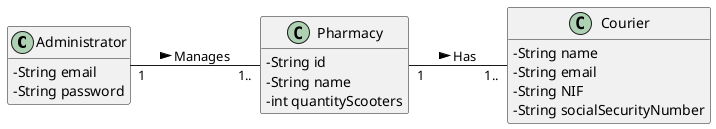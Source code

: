 @startuml
skinparam classAttributeIconSize 0
hide methods
left to right direction


class Administrator {
  -String email
  -String password
}


class Pharmacy {
  -String id
  -String name
  -int quantityScooters
  }

class Courier {
  -String name
  -String email
  -String NIF
  -String socialSecurityNumber
}


  
Pharmacy "1" -- "1.." Courier: Has >


Administrator "1" -- "1.." Pharmacy: Manages >


@enduml
